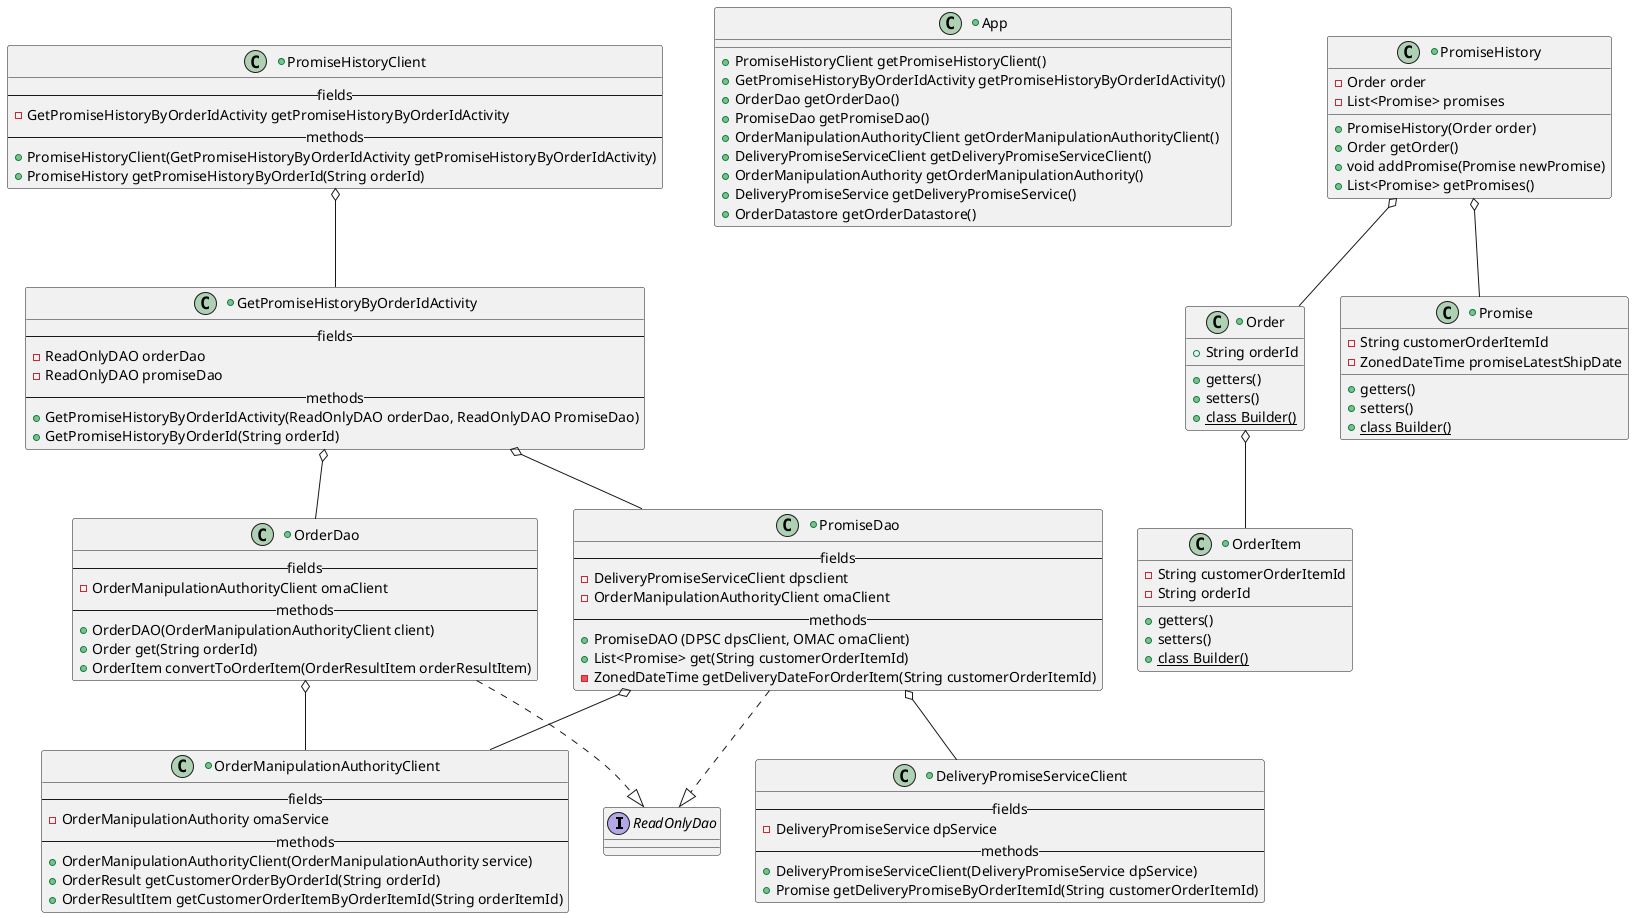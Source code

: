 @startuml
'https://plantuml.com/class-diagram'

interface ReadOnlyDao

+class App {
    +PromiseHistoryClient getPromiseHistoryClient()
    +GetPromiseHistoryByOrderIdActivity getPromiseHistoryByOrderIdActivity()
    +OrderDao getOrderDao()
    +PromiseDao getPromiseDao()
    +OrderManipulationAuthorityClient getOrderManipulationAuthorityClient()
    +DeliveryPromiseServiceClient getDeliveryPromiseServiceClient()
    +OrderManipulationAuthority getOrderManipulationAuthority()
    +DeliveryPromiseService getDeliveryPromiseService()
    +OrderDatastore getOrderDatastore()
}

+class Order {
    +String orderId
    +getters()
    +setters()
    +{static} class Builder()
}

+class OrderItem {
    -String customerOrderItemId
    -String orderId
    +getters()
    +setters()
    +{static} class Builder()
}

+class Promise {
    -String customerOrderItemId
    -ZonedDateTime promiseLatestShipDate
    +getters()
    +setters()
    +{static} class Builder()
}

+class PromiseHistory {
    -Order order
    -List<Promise> promises
    +PromiseHistory(Order order)
    +Order getOrder()
    +void addPromise(Promise newPromise)
    +List<Promise> getPromises()
}

+class PromiseHistoryClient {
    --fields--
    -GetPromiseHistoryByOrderIdActivity getPromiseHistoryByOrderIdActivity
    --methods--
    +PromiseHistoryClient(GetPromiseHistoryByOrderIdActivity getPromiseHistoryByOrderIdActivity)
    +PromiseHistory getPromiseHistoryByOrderId(String orderId)
}

+class GetPromiseHistoryByOrderIdActivity {
    --fields--
    -ReadOnlyDAO orderDao
    -ReadOnlyDAO promiseDao
    --methods--
    +GetPromiseHistoryByOrderIdActivity(ReadOnlyDAO orderDao, ReadOnlyDAO PromiseDao)
    +GetPromiseHistoryByOrderId(String orderId)
}

+class OrderDao {
    --fields--
    -OrderManipulationAuthorityClient omaClient
    --methods--
    +OrderDAO(OrderManipulationAuthorityClient client)
    +Order get(String orderId)
    +OrderItem convertToOrderItem(OrderResultItem orderResultItem)
}

+class PromiseDao {
    --fields--
    -DeliveryPromiseServiceClient dpsclient
    -OrderManipulationAuthorityClient omaClient
    --methods--
    +PromiseDAO (DPSC dpsClient, OMAC omaClient)
    +List<Promise> get(String customerOrderItemId)
    -ZonedDateTime getDeliveryDateForOrderItem(String customerOrderItemId)
}

+class OrderManipulationAuthorityClient {
    --fields--
    -OrderManipulationAuthority omaService
    --methods--
    +OrderManipulationAuthorityClient(OrderManipulationAuthority service)
    +OrderResult getCustomerOrderByOrderId(String orderId)
    +OrderResultItem getCustomerOrderItemByOrderItemId(String orderItemId)
}

+class DeliveryPromiseServiceClient {
    --fields--
    -DeliveryPromiseService dpService
    --methods--
    +DeliveryPromiseServiceClient(DeliveryPromiseService dpService)
    +Promise getDeliveryPromiseByOrderItemId(String customerOrderItemId)
}







PromiseHistoryClient o-- GetPromiseHistoryByOrderIdActivity
GetPromiseHistoryByOrderIdActivity o-- PromiseDao
GetPromiseHistoryByOrderIdActivity o-- OrderDao
PromiseDao o-- DeliveryPromiseServiceClient
PromiseDao o-- OrderManipulationAuthorityClient
OrderDao o-- OrderManipulationAuthorityClient
PromiseHistory o-- Order
PromiseHistory o-- Promise
Order o-- OrderItem
OrderDao ..|> ReadOnlyDao
PromiseDao ..|> ReadOnlyDao

@enduml